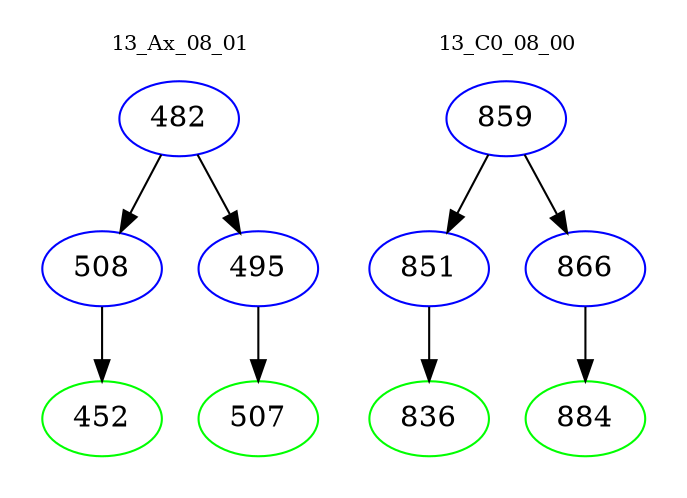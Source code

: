 digraph{
subgraph cluster_0 {
color = white
label = "13_Ax_08_01";
fontsize=10;
T0_482 [label="482", color="blue"]
T0_482 -> T0_508 [color="black"]
T0_508 [label="508", color="blue"]
T0_508 -> T0_452 [color="black"]
T0_452 [label="452", color="green"]
T0_482 -> T0_495 [color="black"]
T0_495 [label="495", color="blue"]
T0_495 -> T0_507 [color="black"]
T0_507 [label="507", color="green"]
}
subgraph cluster_1 {
color = white
label = "13_C0_08_00";
fontsize=10;
T1_859 [label="859", color="blue"]
T1_859 -> T1_851 [color="black"]
T1_851 [label="851", color="blue"]
T1_851 -> T1_836 [color="black"]
T1_836 [label="836", color="green"]
T1_859 -> T1_866 [color="black"]
T1_866 [label="866", color="blue"]
T1_866 -> T1_884 [color="black"]
T1_884 [label="884", color="green"]
}
}

